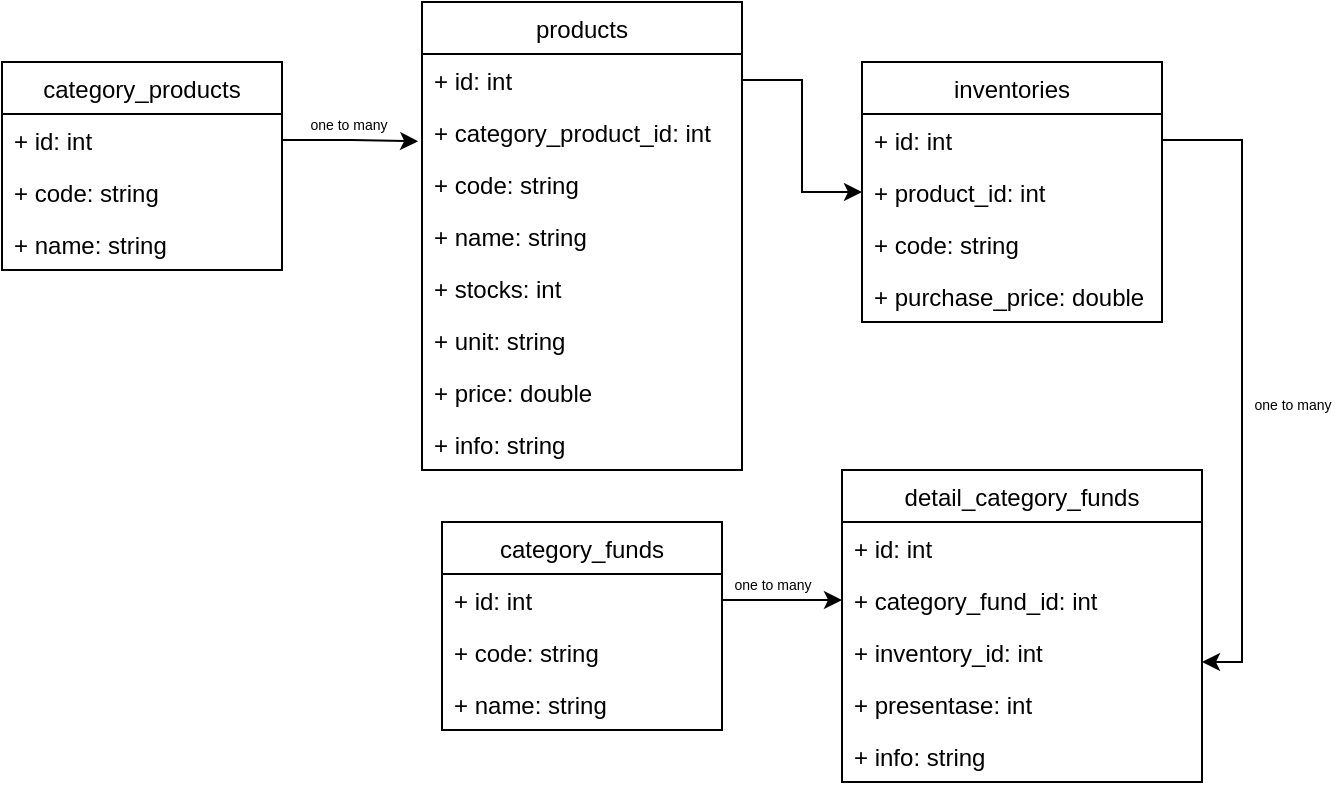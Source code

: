 <mxfile version="14.3.0" type="github"><diagram id="jiAJgnVtWKX7J0Xr-sOu" name="Page-1"><mxGraphModel dx="1500" dy="408" grid="1" gridSize="10" guides="1" tooltips="1" connect="1" arrows="1" fold="1" page="1" pageScale="1" pageWidth="850" pageHeight="1100" math="0" shadow="0"><root><mxCell id="0"/><mxCell id="1" parent="0"/><mxCell id="aPUOsMza2d-8GxlInKgf-14" value="category_products" style="swimlane;fontStyle=0;childLayout=stackLayout;horizontal=1;startSize=26;fillColor=none;horizontalStack=0;resizeParent=1;resizeParentMax=0;resizeLast=0;collapsible=1;marginBottom=0;" vertex="1" parent="1"><mxGeometry x="-700" y="60" width="140" height="104" as="geometry"/></mxCell><mxCell id="aPUOsMza2d-8GxlInKgf-15" value="+ id: int" style="text;strokeColor=none;fillColor=none;align=left;verticalAlign=top;spacingLeft=4;spacingRight=4;overflow=hidden;rotatable=0;points=[[0,0.5],[1,0.5]];portConstraint=eastwest;" vertex="1" parent="aPUOsMza2d-8GxlInKgf-14"><mxGeometry y="26" width="140" height="26" as="geometry"/></mxCell><mxCell id="aPUOsMza2d-8GxlInKgf-16" value="+ code: string" style="text;strokeColor=none;fillColor=none;align=left;verticalAlign=top;spacingLeft=4;spacingRight=4;overflow=hidden;rotatable=0;points=[[0,0.5],[1,0.5]];portConstraint=eastwest;" vertex="1" parent="aPUOsMza2d-8GxlInKgf-14"><mxGeometry y="52" width="140" height="26" as="geometry"/></mxCell><mxCell id="aPUOsMza2d-8GxlInKgf-17" value="+ name: string " style="text;strokeColor=none;fillColor=none;align=left;verticalAlign=top;spacingLeft=4;spacingRight=4;overflow=hidden;rotatable=0;points=[[0,0.5],[1,0.5]];portConstraint=eastwest;" vertex="1" parent="aPUOsMza2d-8GxlInKgf-14"><mxGeometry y="78" width="140" height="26" as="geometry"/></mxCell><mxCell id="aPUOsMza2d-8GxlInKgf-18" value="products" style="swimlane;fontStyle=0;childLayout=stackLayout;horizontal=1;startSize=26;fillColor=none;horizontalStack=0;resizeParent=1;resizeParentMax=0;resizeLast=0;collapsible=1;marginBottom=0;" vertex="1" parent="1"><mxGeometry x="-490" y="30" width="160" height="234" as="geometry"/></mxCell><mxCell id="aPUOsMza2d-8GxlInKgf-19" value="+ id: int" style="text;strokeColor=none;fillColor=none;align=left;verticalAlign=top;spacingLeft=4;spacingRight=4;overflow=hidden;rotatable=0;points=[[0,0.5],[1,0.5]];portConstraint=eastwest;" vertex="1" parent="aPUOsMza2d-8GxlInKgf-18"><mxGeometry y="26" width="160" height="26" as="geometry"/></mxCell><mxCell id="aPUOsMza2d-8GxlInKgf-23" value="+ category_product_id: int " style="text;strokeColor=none;fillColor=none;align=left;verticalAlign=top;spacingLeft=4;spacingRight=4;overflow=hidden;rotatable=0;points=[[0,0.5],[1,0.5]];portConstraint=eastwest;" vertex="1" parent="aPUOsMza2d-8GxlInKgf-18"><mxGeometry y="52" width="160" height="26" as="geometry"/></mxCell><mxCell id="aPUOsMza2d-8GxlInKgf-20" value="+ code: string" style="text;strokeColor=none;fillColor=none;align=left;verticalAlign=top;spacingLeft=4;spacingRight=4;overflow=hidden;rotatable=0;points=[[0,0.5],[1,0.5]];portConstraint=eastwest;" vertex="1" parent="aPUOsMza2d-8GxlInKgf-18"><mxGeometry y="78" width="160" height="26" as="geometry"/></mxCell><mxCell id="aPUOsMza2d-8GxlInKgf-24" value="+ name: string " style="text;strokeColor=none;fillColor=none;align=left;verticalAlign=top;spacingLeft=4;spacingRight=4;overflow=hidden;rotatable=0;points=[[0,0.5],[1,0.5]];portConstraint=eastwest;" vertex="1" parent="aPUOsMza2d-8GxlInKgf-18"><mxGeometry y="104" width="160" height="26" as="geometry"/></mxCell><mxCell id="aPUOsMza2d-8GxlInKgf-21" value="+ stocks: int " style="text;strokeColor=none;fillColor=none;align=left;verticalAlign=top;spacingLeft=4;spacingRight=4;overflow=hidden;rotatable=0;points=[[0,0.5],[1,0.5]];portConstraint=eastwest;" vertex="1" parent="aPUOsMza2d-8GxlInKgf-18"><mxGeometry y="130" width="160" height="26" as="geometry"/></mxCell><mxCell id="aPUOsMza2d-8GxlInKgf-26" value="+ unit: string " style="text;strokeColor=none;fillColor=none;align=left;verticalAlign=top;spacingLeft=4;spacingRight=4;overflow=hidden;rotatable=0;points=[[0,0.5],[1,0.5]];portConstraint=eastwest;" vertex="1" parent="aPUOsMza2d-8GxlInKgf-18"><mxGeometry y="156" width="160" height="26" as="geometry"/></mxCell><mxCell id="aPUOsMza2d-8GxlInKgf-35" value="+ price: double" style="text;strokeColor=none;fillColor=none;align=left;verticalAlign=top;spacingLeft=4;spacingRight=4;overflow=hidden;rotatable=0;points=[[0,0.5],[1,0.5]];portConstraint=eastwest;" vertex="1" parent="aPUOsMza2d-8GxlInKgf-18"><mxGeometry y="182" width="160" height="26" as="geometry"/></mxCell><mxCell id="aPUOsMza2d-8GxlInKgf-25" value="+ info: string " style="text;strokeColor=none;fillColor=none;align=left;verticalAlign=top;spacingLeft=4;spacingRight=4;overflow=hidden;rotatable=0;points=[[0,0.5],[1,0.5]];portConstraint=eastwest;" vertex="1" parent="aPUOsMza2d-8GxlInKgf-18"><mxGeometry y="208" width="160" height="26" as="geometry"/></mxCell><mxCell id="aPUOsMza2d-8GxlInKgf-37" value="&lt;font style=&quot;font-size: 7px&quot;&gt;one to many&lt;/font&gt;" style="text;html=1;resizable=0;autosize=1;align=center;verticalAlign=middle;points=[];fillColor=none;strokeColor=none;rounded=0;" vertex="1" parent="1"><mxGeometry x="-552" y="80" width="50" height="20" as="geometry"/></mxCell><mxCell id="aPUOsMza2d-8GxlInKgf-39" style="edgeStyle=orthogonalEdgeStyle;rounded=0;orthogonalLoop=1;jettySize=auto;html=1;entryX=-0.012;entryY=0.679;entryDx=0;entryDy=0;entryPerimeter=0;" edge="1" parent="1" source="aPUOsMza2d-8GxlInKgf-15" target="aPUOsMza2d-8GxlInKgf-23"><mxGeometry relative="1" as="geometry"/></mxCell><mxCell id="aPUOsMza2d-8GxlInKgf-40" value="category_funds" style="swimlane;fontStyle=0;childLayout=stackLayout;horizontal=1;startSize=26;fillColor=none;horizontalStack=0;resizeParent=1;resizeParentMax=0;resizeLast=0;collapsible=1;marginBottom=0;" vertex="1" parent="1"><mxGeometry x="-480" y="290" width="140" height="104" as="geometry"/></mxCell><mxCell id="aPUOsMza2d-8GxlInKgf-41" value="+ id: int" style="text;strokeColor=none;fillColor=none;align=left;verticalAlign=top;spacingLeft=4;spacingRight=4;overflow=hidden;rotatable=0;points=[[0,0.5],[1,0.5]];portConstraint=eastwest;" vertex="1" parent="aPUOsMza2d-8GxlInKgf-40"><mxGeometry y="26" width="140" height="26" as="geometry"/></mxCell><mxCell id="aPUOsMza2d-8GxlInKgf-42" value="+ code: string" style="text;strokeColor=none;fillColor=none;align=left;verticalAlign=top;spacingLeft=4;spacingRight=4;overflow=hidden;rotatable=0;points=[[0,0.5],[1,0.5]];portConstraint=eastwest;" vertex="1" parent="aPUOsMza2d-8GxlInKgf-40"><mxGeometry y="52" width="140" height="26" as="geometry"/></mxCell><mxCell id="aPUOsMza2d-8GxlInKgf-43" value="+ name: string " style="text;strokeColor=none;fillColor=none;align=left;verticalAlign=top;spacingLeft=4;spacingRight=4;overflow=hidden;rotatable=0;points=[[0,0.5],[1,0.5]];portConstraint=eastwest;" vertex="1" parent="aPUOsMza2d-8GxlInKgf-40"><mxGeometry y="78" width="140" height="26" as="geometry"/></mxCell><mxCell id="aPUOsMza2d-8GxlInKgf-44" value="detail_category_funds" style="swimlane;fontStyle=0;childLayout=stackLayout;horizontal=1;startSize=26;fillColor=none;horizontalStack=0;resizeParent=1;resizeParentMax=0;resizeLast=0;collapsible=1;marginBottom=0;" vertex="1" parent="1"><mxGeometry x="-280" y="264" width="180" height="156" as="geometry"/></mxCell><mxCell id="aPUOsMza2d-8GxlInKgf-45" value="+ id: int" style="text;strokeColor=none;fillColor=none;align=left;verticalAlign=top;spacingLeft=4;spacingRight=4;overflow=hidden;rotatable=0;points=[[0,0.5],[1,0.5]];portConstraint=eastwest;" vertex="1" parent="aPUOsMza2d-8GxlInKgf-44"><mxGeometry y="26" width="180" height="26" as="geometry"/></mxCell><mxCell id="aPUOsMza2d-8GxlInKgf-48" value="+ category_fund_id: int " style="text;strokeColor=none;fillColor=none;align=left;verticalAlign=top;spacingLeft=4;spacingRight=4;overflow=hidden;rotatable=0;points=[[0,0.5],[1,0.5]];portConstraint=eastwest;" vertex="1" parent="aPUOsMza2d-8GxlInKgf-44"><mxGeometry y="52" width="180" height="26" as="geometry"/></mxCell><mxCell id="aPUOsMza2d-8GxlInKgf-47" value="+ inventory_id: int " style="text;strokeColor=none;fillColor=none;align=left;verticalAlign=top;spacingLeft=4;spacingRight=4;overflow=hidden;rotatable=0;points=[[0,0.5],[1,0.5]];portConstraint=eastwest;" vertex="1" parent="aPUOsMza2d-8GxlInKgf-44"><mxGeometry y="78" width="180" height="26" as="geometry"/></mxCell><mxCell id="aPUOsMza2d-8GxlInKgf-49" value="+ presentase: int " style="text;strokeColor=none;fillColor=none;align=left;verticalAlign=top;spacingLeft=4;spacingRight=4;overflow=hidden;rotatable=0;points=[[0,0.5],[1,0.5]];portConstraint=eastwest;" vertex="1" parent="aPUOsMza2d-8GxlInKgf-44"><mxGeometry y="104" width="180" height="26" as="geometry"/></mxCell><mxCell id="aPUOsMza2d-8GxlInKgf-54" value="+ info: string " style="text;strokeColor=none;fillColor=none;align=left;verticalAlign=top;spacingLeft=4;spacingRight=4;overflow=hidden;rotatable=0;points=[[0,0.5],[1,0.5]];portConstraint=eastwest;" vertex="1" parent="aPUOsMza2d-8GxlInKgf-44"><mxGeometry y="130" width="180" height="26" as="geometry"/></mxCell><mxCell id="aPUOsMza2d-8GxlInKgf-50" value="inventories" style="swimlane;fontStyle=0;childLayout=stackLayout;horizontal=1;startSize=26;fillColor=none;horizontalStack=0;resizeParent=1;resizeParentMax=0;resizeLast=0;collapsible=1;marginBottom=0;" vertex="1" parent="1"><mxGeometry x="-270" y="60" width="150" height="130" as="geometry"/></mxCell><mxCell id="aPUOsMza2d-8GxlInKgf-51" value="+ id: int" style="text;strokeColor=none;fillColor=none;align=left;verticalAlign=top;spacingLeft=4;spacingRight=4;overflow=hidden;rotatable=0;points=[[0,0.5],[1,0.5]];portConstraint=eastwest;" vertex="1" parent="aPUOsMza2d-8GxlInKgf-50"><mxGeometry y="26" width="150" height="26" as="geometry"/></mxCell><mxCell id="aPUOsMza2d-8GxlInKgf-53" value="+ product_id: int " style="text;strokeColor=none;fillColor=none;align=left;verticalAlign=top;spacingLeft=4;spacingRight=4;overflow=hidden;rotatable=0;points=[[0,0.5],[1,0.5]];portConstraint=eastwest;" vertex="1" parent="aPUOsMza2d-8GxlInKgf-50"><mxGeometry y="52" width="150" height="26" as="geometry"/></mxCell><mxCell id="aPUOsMza2d-8GxlInKgf-52" value="+ code: string" style="text;strokeColor=none;fillColor=none;align=left;verticalAlign=top;spacingLeft=4;spacingRight=4;overflow=hidden;rotatable=0;points=[[0,0.5],[1,0.5]];portConstraint=eastwest;" vertex="1" parent="aPUOsMza2d-8GxlInKgf-50"><mxGeometry y="78" width="150" height="26" as="geometry"/></mxCell><mxCell id="aPUOsMza2d-8GxlInKgf-59" value="+ purchase_price: double" style="text;strokeColor=none;fillColor=none;align=left;verticalAlign=top;spacingLeft=4;spacingRight=4;overflow=hidden;rotatable=0;points=[[0,0.5],[1,0.5]];portConstraint=eastwest;" vertex="1" parent="aPUOsMza2d-8GxlInKgf-50"><mxGeometry y="104" width="150" height="26" as="geometry"/></mxCell><mxCell id="aPUOsMza2d-8GxlInKgf-55" style="edgeStyle=orthogonalEdgeStyle;rounded=0;orthogonalLoop=1;jettySize=auto;html=1;exitX=1;exitY=0.5;exitDx=0;exitDy=0;entryX=0;entryY=0.5;entryDx=0;entryDy=0;" edge="1" parent="1" source="aPUOsMza2d-8GxlInKgf-41" target="aPUOsMza2d-8GxlInKgf-48"><mxGeometry relative="1" as="geometry"/></mxCell><mxCell id="aPUOsMza2d-8GxlInKgf-56" value="&lt;font style=&quot;font-size: 7px&quot;&gt;one to many&lt;/font&gt;" style="text;html=1;resizable=0;autosize=1;align=center;verticalAlign=middle;points=[];fillColor=none;strokeColor=none;rounded=0;" vertex="1" parent="1"><mxGeometry x="-340" y="310" width="50" height="20" as="geometry"/></mxCell><mxCell id="aPUOsMza2d-8GxlInKgf-57" style="edgeStyle=orthogonalEdgeStyle;rounded=0;orthogonalLoop=1;jettySize=auto;html=1;exitX=1;exitY=0.5;exitDx=0;exitDy=0;entryX=1;entryY=0.692;entryDx=0;entryDy=0;entryPerimeter=0;" edge="1" parent="1" source="aPUOsMza2d-8GxlInKgf-51" target="aPUOsMza2d-8GxlInKgf-47"><mxGeometry relative="1" as="geometry"/></mxCell><mxCell id="aPUOsMza2d-8GxlInKgf-58" value="&lt;font style=&quot;font-size: 7px&quot;&gt;one to many&lt;/font&gt;" style="text;html=1;resizable=0;autosize=1;align=center;verticalAlign=middle;points=[];fillColor=none;strokeColor=none;rounded=0;" vertex="1" parent="1"><mxGeometry x="-80" y="220" width="50" height="20" as="geometry"/></mxCell><mxCell id="aPUOsMza2d-8GxlInKgf-60" style="edgeStyle=orthogonalEdgeStyle;rounded=0;orthogonalLoop=1;jettySize=auto;html=1;exitX=1;exitY=0.5;exitDx=0;exitDy=0;entryX=0;entryY=0.5;entryDx=0;entryDy=0;" edge="1" parent="1" source="aPUOsMza2d-8GxlInKgf-19" target="aPUOsMza2d-8GxlInKgf-53"><mxGeometry relative="1" as="geometry"/></mxCell></root></mxGraphModel></diagram></mxfile>